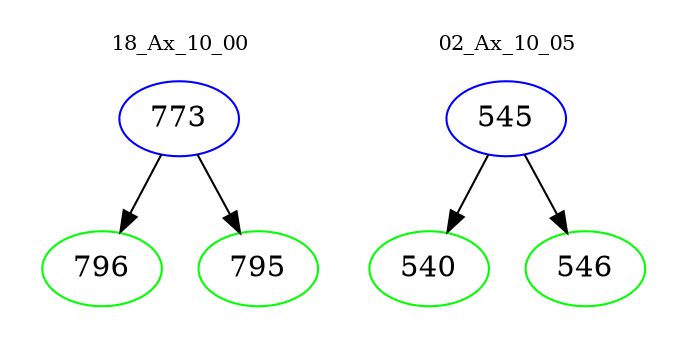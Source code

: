 digraph{
subgraph cluster_0 {
color = white
label = "18_Ax_10_00";
fontsize=10;
T0_773 [label="773", color="blue"]
T0_773 -> T0_796 [color="black"]
T0_796 [label="796", color="green"]
T0_773 -> T0_795 [color="black"]
T0_795 [label="795", color="green"]
}
subgraph cluster_1 {
color = white
label = "02_Ax_10_05";
fontsize=10;
T1_545 [label="545", color="blue"]
T1_545 -> T1_540 [color="black"]
T1_540 [label="540", color="green"]
T1_545 -> T1_546 [color="black"]
T1_546 [label="546", color="green"]
}
}
